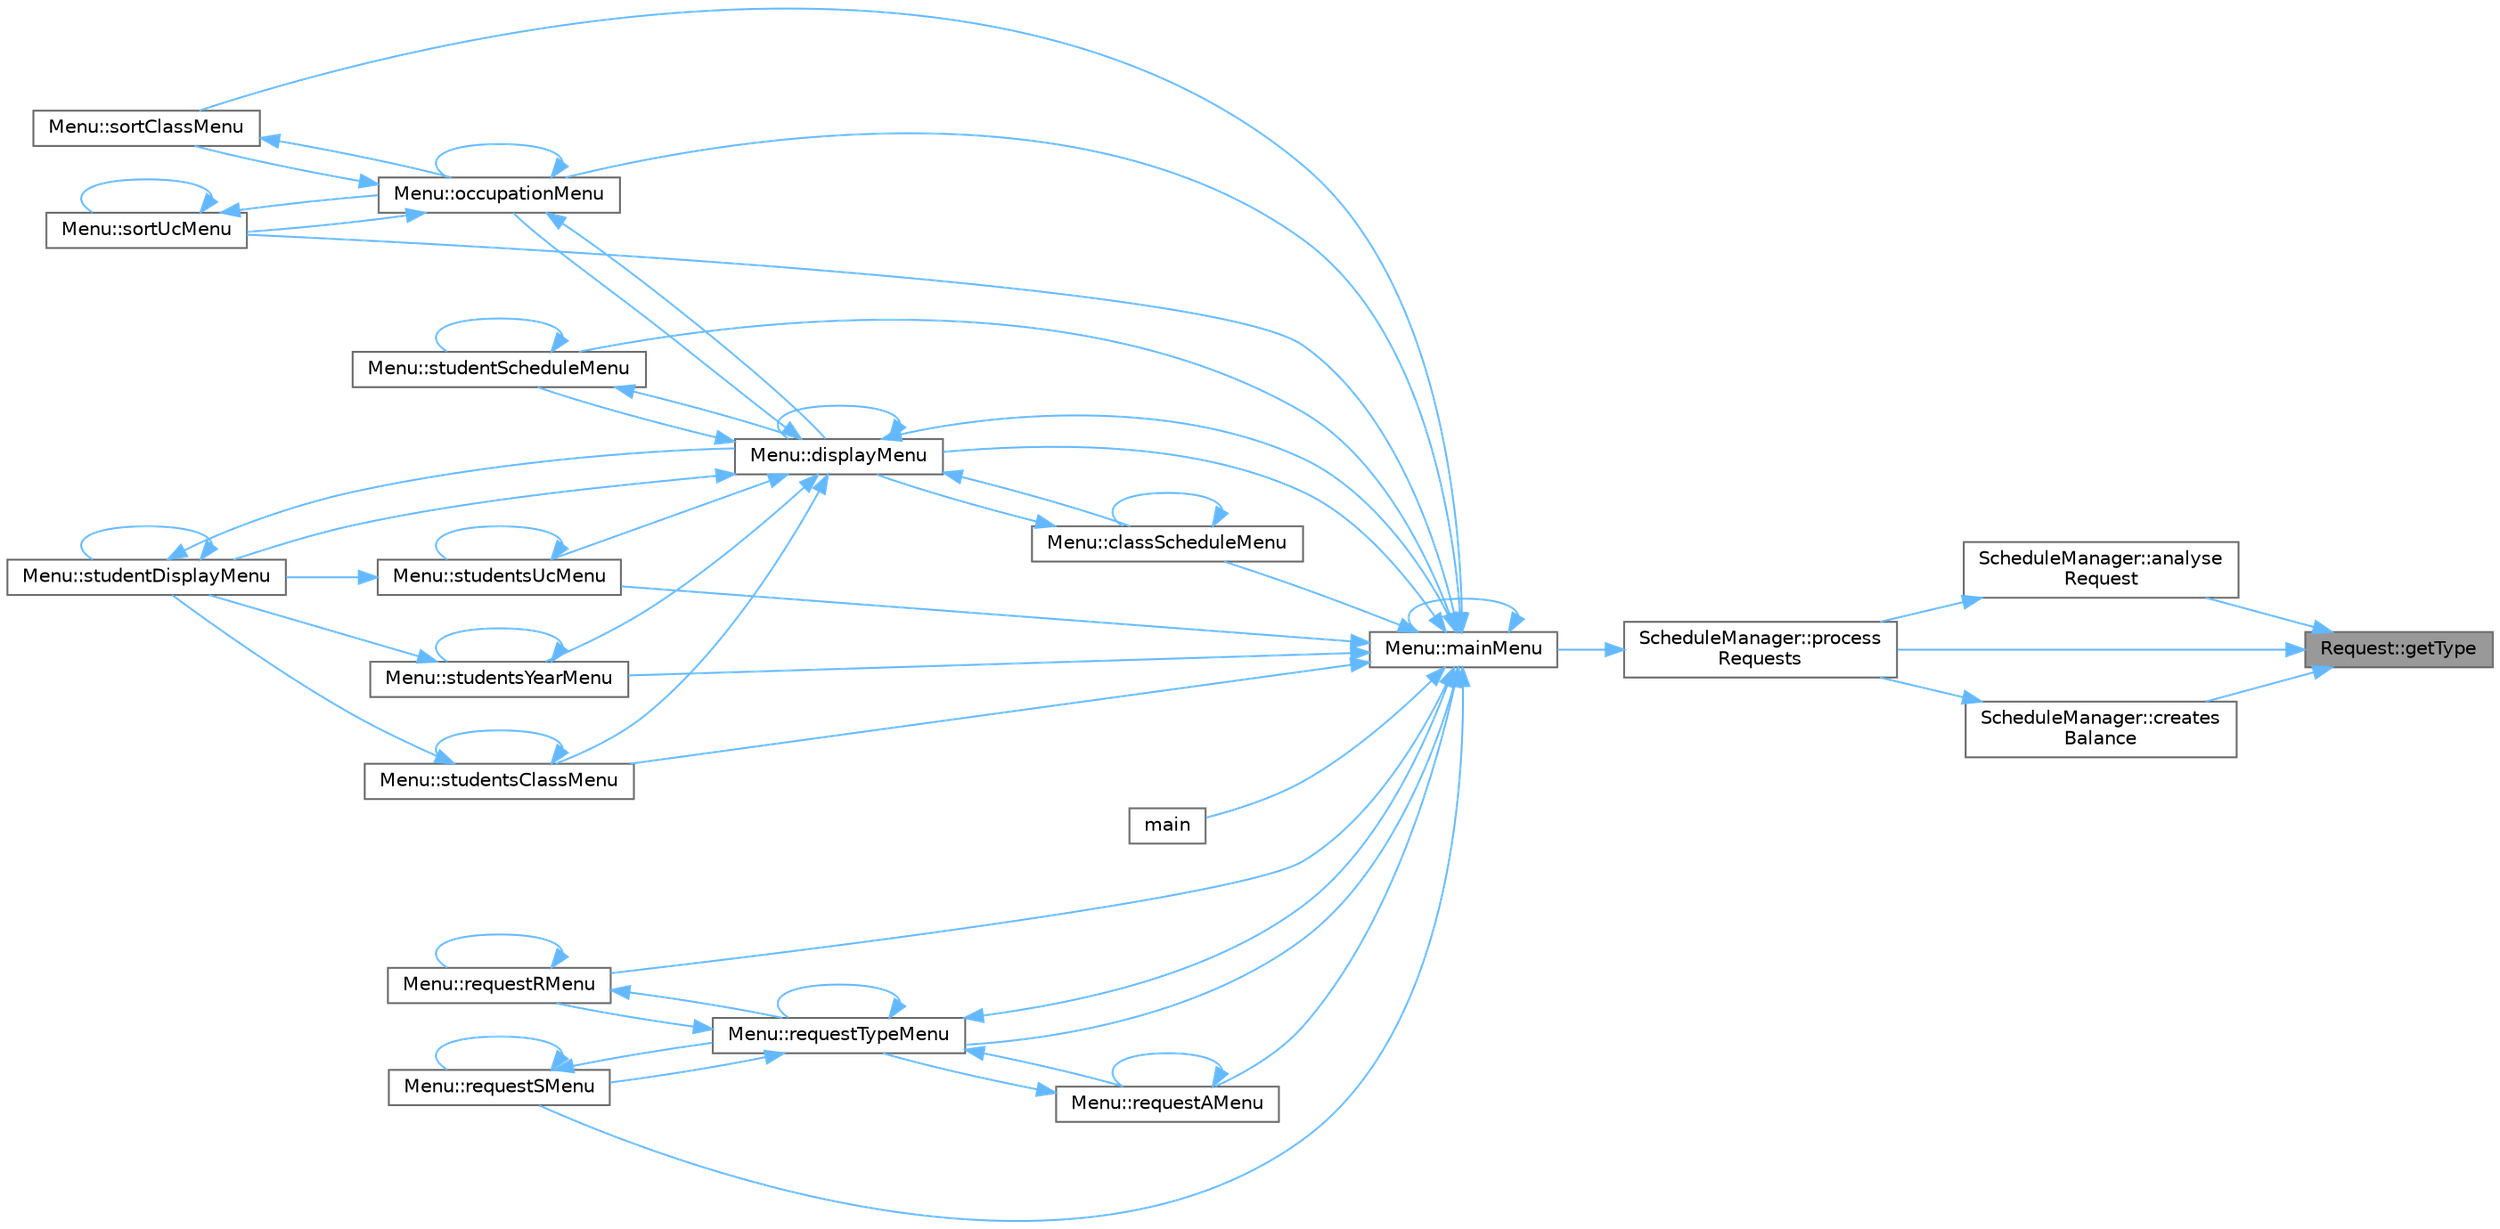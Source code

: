 digraph "Request::getType"
{
 // LATEX_PDF_SIZE
  bgcolor="transparent";
  edge [fontname=Helvetica,fontsize=10,labelfontname=Helvetica,labelfontsize=10];
  node [fontname=Helvetica,fontsize=10,shape=box,height=0.2,width=0.4];
  rankdir="RL";
  Node1 [label="Request::getType",height=0.2,width=0.4,color="gray40", fillcolor="grey60", style="filled", fontcolor="black",tooltip=" "];
  Node1 -> Node2 [dir="back",color="steelblue1",style="solid"];
  Node2 [label="ScheduleManager::analyse\lRequest",height=0.2,width=0.4,color="grey40", fillcolor="white", style="filled",URL="$class_schedule_manager.html#a2a4bba26f31a117f84244e431090a866",tooltip="Complexity O(n)"];
  Node2 -> Node3 [dir="back",color="steelblue1",style="solid"];
  Node3 [label="ScheduleManager::process\lRequests",height=0.2,width=0.4,color="grey40", fillcolor="white", style="filled",URL="$class_schedule_manager.html#a48575e5429cdeded98a3367220de6fe7",tooltip="Complexity = O(n)"];
  Node3 -> Node4 [dir="back",color="steelblue1",style="solid"];
  Node4 [label="Menu::mainMenu",height=0.2,width=0.4,color="grey40", fillcolor="white", style="filled",URL="$class_menu.html#aef9edee86d2ea460606361c92e061583",tooltip="displays and manages the main menu of the application"];
  Node4 -> Node5 [dir="back",color="steelblue1",style="solid"];
  Node5 [label="Menu::classScheduleMenu",height=0.2,width=0.4,color="grey40", fillcolor="white", style="filled",URL="$class_menu.html#aa677a519e096f8d55025ed02c90bb16f",tooltip="displays the schedule of a class"];
  Node5 -> Node5 [dir="back",color="steelblue1",style="solid"];
  Node5 -> Node6 [dir="back",color="steelblue1",style="solid"];
  Node6 [label="Menu::displayMenu",height=0.2,width=0.4,color="grey40", fillcolor="white", style="filled",URL="$class_menu.html#a7ceb2718cac4b01b62731e1bcf4283f1",tooltip="displays and manages the display menu of the application"];
  Node6 -> Node5 [dir="back",color="steelblue1",style="solid"];
  Node6 -> Node6 [dir="back",color="steelblue1",style="solid"];
  Node6 -> Node4 [dir="back",color="steelblue1",style="solid"];
  Node6 -> Node7 [dir="back",color="steelblue1",style="solid"];
  Node7 [label="Menu::occupationMenu",height=0.2,width=0.4,color="grey40", fillcolor="white", style="filled",URL="$class_menu.html#a73bdb45003cedb8515d112a986f95d2c",tooltip="displays the options to the occupation of classes, uc's or year"];
  Node7 -> Node6 [dir="back",color="steelblue1",style="solid"];
  Node7 -> Node7 [dir="back",color="steelblue1",style="solid"];
  Node7 -> Node8 [dir="back",color="steelblue1",style="solid"];
  Node8 [label="Menu::sortClassMenu",height=0.2,width=0.4,color="grey40", fillcolor="white", style="filled",URL="$class_menu.html#ae06786f133a6c224371613a12fc8c5c6",tooltip="displays the options to show the occupation of classes"];
  Node8 -> Node7 [dir="back",color="steelblue1",style="solid"];
  Node7 -> Node9 [dir="back",color="steelblue1",style="solid"];
  Node9 [label="Menu::sortUcMenu",height=0.2,width=0.4,color="grey40", fillcolor="white", style="filled",URL="$class_menu.html#a35649eb24753cbbd8142ac52e6a98e01",tooltip="displays the options to show the occupation of uc's"];
  Node9 -> Node7 [dir="back",color="steelblue1",style="solid"];
  Node9 -> Node9 [dir="back",color="steelblue1",style="solid"];
  Node6 -> Node10 [dir="back",color="steelblue1",style="solid"];
  Node10 [label="Menu::studentDisplayMenu",height=0.2,width=0.4,color="grey40", fillcolor="white", style="filled",URL="$class_menu.html#afc61de2cbeb06654497344254c5b9050",tooltip="displays the options to show the students on UC/Class/Year"];
  Node10 -> Node6 [dir="back",color="steelblue1",style="solid"];
  Node10 -> Node10 [dir="back",color="steelblue1",style="solid"];
  Node6 -> Node11 [dir="back",color="steelblue1",style="solid"];
  Node11 [label="Menu::studentScheduleMenu",height=0.2,width=0.4,color="grey40", fillcolor="white", style="filled",URL="$class_menu.html#aa39a8a67e77b690cda3cb9a6a360404f",tooltip="displays and manages to show a student information"];
  Node11 -> Node6 [dir="back",color="steelblue1",style="solid"];
  Node11 -> Node11 [dir="back",color="steelblue1",style="solid"];
  Node6 -> Node12 [dir="back",color="steelblue1",style="solid"];
  Node12 [label="Menu::studentsClassMenu",height=0.2,width=0.4,color="grey40", fillcolor="white", style="filled",URL="$class_menu.html#aa06a36f0195d4f18ee727ee191c8fee1",tooltip="displays input options for classCode and UCCode to choose a Class's list of students to display"];
  Node12 -> Node10 [dir="back",color="steelblue1",style="solid"];
  Node12 -> Node12 [dir="back",color="steelblue1",style="solid"];
  Node6 -> Node13 [dir="back",color="steelblue1",style="solid"];
  Node13 [label="Menu::studentsUcMenu",height=0.2,width=0.4,color="grey40", fillcolor="white", style="filled",URL="$class_menu.html#a150abfa0868035c73753da75984969d5",tooltip="displays input options for classCode and UCCode to choose a Classes_per_uc list of students to displa..."];
  Node13 -> Node10 [dir="back",color="steelblue1",style="solid"];
  Node13 -> Node13 [dir="back",color="steelblue1",style="solid"];
  Node6 -> Node14 [dir="back",color="steelblue1",style="solid"];
  Node14 [label="Menu::studentsYearMenu",height=0.2,width=0.4,color="grey40", fillcolor="white", style="filled",URL="$class_menu.html#ab2ee6d3173360458a0ab9f1ce413ef33",tooltip="displays input options for year to choose a year's list of students to display"];
  Node14 -> Node10 [dir="back",color="steelblue1",style="solid"];
  Node14 -> Node14 [dir="back",color="steelblue1",style="solid"];
  Node4 -> Node6 [dir="back",color="steelblue1",style="solid"];
  Node4 -> Node15 [dir="back",color="steelblue1",style="solid"];
  Node15 [label="main",height=0.2,width=0.4,color="grey40", fillcolor="white", style="filled",URL="$main_8cpp.html#ae66f6b31b5ad750f1fe042a706a4e3d4",tooltip=" "];
  Node4 -> Node4 [dir="back",color="steelblue1",style="solid"];
  Node4 -> Node7 [dir="back",color="steelblue1",style="solid"];
  Node4 -> Node16 [dir="back",color="steelblue1",style="solid"];
  Node16 [label="Menu::requestAMenu",height=0.2,width=0.4,color="grey40", fillcolor="white", style="filled",URL="$class_menu.html#a98f6fc8ff0888c1141677e12061d05d9",tooltip="displays and manages the request menu to add a student to a new class"];
  Node16 -> Node16 [dir="back",color="steelblue1",style="solid"];
  Node16 -> Node17 [dir="back",color="steelblue1",style="solid"];
  Node17 [label="Menu::requestTypeMenu",height=0.2,width=0.4,color="grey40", fillcolor="white", style="filled",URL="$class_menu.html#a08f5fd797aed15499f55a271317f417e",tooltip="displays and manages the request menu of the application"];
  Node17 -> Node4 [dir="back",color="steelblue1",style="solid"];
  Node17 -> Node16 [dir="back",color="steelblue1",style="solid"];
  Node17 -> Node18 [dir="back",color="steelblue1",style="solid"];
  Node18 [label="Menu::requestRMenu",height=0.2,width=0.4,color="grey40", fillcolor="white", style="filled",URL="$class_menu.html#a80da583d6fbe2654f0e2de94c2df66af",tooltip="displays and manages the request menu to remove a student from a class"];
  Node18 -> Node18 [dir="back",color="steelblue1",style="solid"];
  Node18 -> Node17 [dir="back",color="steelblue1",style="solid"];
  Node17 -> Node19 [dir="back",color="steelblue1",style="solid"];
  Node19 [label="Menu::requestSMenu",height=0.2,width=0.4,color="grey40", fillcolor="white", style="filled",URL="$class_menu.html#acbc8696e3f90771a91f6ee1a4389d73b",tooltip="displays and manages the request menu to swap student class(es)"];
  Node19 -> Node19 [dir="back",color="steelblue1",style="solid"];
  Node19 -> Node17 [dir="back",color="steelblue1",style="solid"];
  Node17 -> Node17 [dir="back",color="steelblue1",style="solid"];
  Node4 -> Node18 [dir="back",color="steelblue1",style="solid"];
  Node4 -> Node19 [dir="back",color="steelblue1",style="solid"];
  Node4 -> Node17 [dir="back",color="steelblue1",style="solid"];
  Node4 -> Node8 [dir="back",color="steelblue1",style="solid"];
  Node4 -> Node9 [dir="back",color="steelblue1",style="solid"];
  Node4 -> Node11 [dir="back",color="steelblue1",style="solid"];
  Node4 -> Node12 [dir="back",color="steelblue1",style="solid"];
  Node4 -> Node13 [dir="back",color="steelblue1",style="solid"];
  Node4 -> Node14 [dir="back",color="steelblue1",style="solid"];
  Node1 -> Node20 [dir="back",color="steelblue1",style="solid"];
  Node20 [label="ScheduleManager::creates\lBalance",height=0.2,width=0.4,color="grey40", fillcolor="white", style="filled",URL="$class_schedule_manager.html#af918b25dc00ed4ffcd0ca8d29abd2af3",tooltip="Complexity = O(n²)"];
  Node20 -> Node3 [dir="back",color="steelblue1",style="solid"];
  Node1 -> Node3 [dir="back",color="steelblue1",style="solid"];
}
